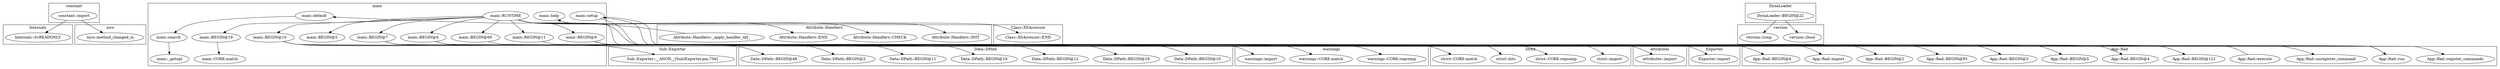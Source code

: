 digraph {
graph [overlap=false]
subgraph cluster_Internals {
	label="Internals";
	"Internals::SvREADONLY";
}
subgraph cluster_Sub_Exporter {
	label="Sub::Exporter";
	"Sub::Exporter::__ANON__[Sub/Exporter.pm:756]";
}
subgraph cluster_App_Rad {
	label="App::Rad";
	"App::Rad::BEGIN@121";
	"App::Rad::BEGIN@4";
	"App::Rad::execute";
	"App::Rad::BEGIN@3";
	"App::Rad::BEGIN@93";
	"App::Rad::unregister_command";
	"App::Rad::import";
	"App::Rad::register_commands";
	"App::Rad::run";
	"App::Rad::BEGIN@2";
	"App::Rad::BEGIN@6";
	"App::Rad::BEGIN@5";
}
subgraph cluster_DynaLoader {
	label="DynaLoader";
	"DynaLoader::BEGIN@22";
}
subgraph cluster_warnings {
	label="warnings";
	"warnings::CORE:regcomp";
	"warnings::CORE:match";
	"warnings::import";
}
subgraph cluster_main {
	label="main";
	"main::BEGIN@10";
	"main::setup";
	"main::BEGIN@7";
	"main::_getopt";
	"main::search";
	"main::default";
	"main::CORE:match";
	"main::BEGIN@6";
	"main::BEGIN@9";
	"main::BEGIN@19";
	"main::BEGIN@69";
	"main::RUNTIME";
	"main::BEGIN@5";
	"main::help";
	"main::BEGIN@11";
}
subgraph cluster_strict {
	label="strict";
	"strict::import";
	"strict::CORE:regcomp";
	"strict::bits";
	"strict::CORE:match";
}
subgraph cluster_attributes {
	label="attributes";
	"attributes::import";
}
subgraph cluster_Attribute_Handlers {
	label="Attribute::Handlers";
	"Attribute::Handlers::END";
	"Attribute::Handlers::INIT";
	"Attribute::Handlers::CHECK";
	"Attribute::Handlers::_apply_handler_AH_";
}
subgraph cluster_version {
	label="version";
	"version::(bool";
	"version::(cmp";
}
subgraph cluster_Data_DPath {
	label="Data::DPath";
	"Data::DPath::BEGIN@10";
	"Data::DPath::BEGIN@18";
	"Data::DPath::BEGIN@12";
	"Data::DPath::BEGIN@19";
	"Data::DPath::BEGIN@11";
	"Data::DPath::BEGIN@2";
	"Data::DPath::BEGIN@48";
}
subgraph cluster_constant {
	label="constant";
	"constant::import";
}
subgraph cluster_Exporter {
	label="Exporter";
	"Exporter::import";
}
subgraph cluster_Class_XSAccessor {
	label="Class::XSAccessor";
	"Class::XSAccessor::END";
}
subgraph cluster_mro {
	label="mro";
	"mro::method_changed_in";
}
"main::BEGIN@10" -> "Sub::Exporter::__ANON__[Sub/Exporter.pm:756]";
"main::BEGIN@19" -> "main::CORE:match";
"constant::import" -> "mro::method_changed_in";
"main::BEGIN@10" -> "Data::DPath::BEGIN@19";
"main::BEGIN@9" -> "App::Rad::BEGIN@2";
"App::Rad::execute" -> "main::help";
"main::BEGIN@6" -> "strict::CORE:match";
"main::BEGIN@10" -> "Data::DPath::BEGIN@18";
"main::BEGIN@10" -> "Data::DPath::BEGIN@10";
"main::RUNTIME" -> "main::BEGIN@7";
"main::BEGIN@10" -> "Data::DPath::BEGIN@11";
"main::BEGIN@10" -> "Data::DPath::BEGIN@2";
"Attribute::Handlers::_apply_handler_AH_" -> "main::default";
"main::BEGIN@6" -> "strict::bits";
"main::BEGIN@11" -> "Exporter::import";
"main::RUNTIME" -> "App::Rad::run";
"main::BEGIN@10" -> "Data::DPath::BEGIN@12";
"main::RUNTIME" -> "main::BEGIN@19";
"main::RUNTIME" -> "Attribute::Handlers::END";
"main::RUNTIME" -> "Attribute::Handlers::CHECK";
"main::BEGIN@69" -> "attributes::import";
"main::BEGIN@7" -> "warnings::CORE:match";
"main::default" -> "main::search";
"main::BEGIN@6" -> "strict::CORE:regcomp";
"DynaLoader::BEGIN@22" -> "version::(bool";
"main::BEGIN@9" -> "App::Rad::BEGIN@93";
"main::BEGIN@7" -> "warnings::import";
"main::search" -> "main::_getopt";
"constant::import" -> "Internals::SvREADONLY";
"main::RUNTIME" -> "main::BEGIN@6";
"main::RUNTIME" -> "main::BEGIN@69";
"main::BEGIN@9" -> "App::Rad::BEGIN@6";
"main::BEGIN@9" -> "App::Rad::BEGIN@5";
"main::BEGIN@10" -> "Data::DPath::BEGIN@48";
"main::BEGIN@9" -> "App::Rad::BEGIN@121";
"main::BEGIN@9" -> "App::Rad::BEGIN@3";
"main::BEGIN@9" -> "App::Rad::import";
"main::BEGIN@9" -> "App::Rad::BEGIN@4";
"main::setup" -> "App::Rad::unregister_command";
"DynaLoader::BEGIN@22" -> "version::(cmp";
"main::RUNTIME" -> "Class::XSAccessor::END";
"main::RUNTIME" -> "main::BEGIN@10";
"App::Rad::run" -> "main::setup";
"main::RUNTIME" -> "main::BEGIN@5";
"main::RUNTIME" -> "Attribute::Handlers::INIT";
"main::RUNTIME" -> "main::BEGIN@9";
"main::setup" -> "App::Rad::register_commands";
"main::BEGIN@7" -> "warnings::CORE:regcomp";
"main::BEGIN@6" -> "strict::import";
"main::RUNTIME" -> "main::BEGIN@11";
}
